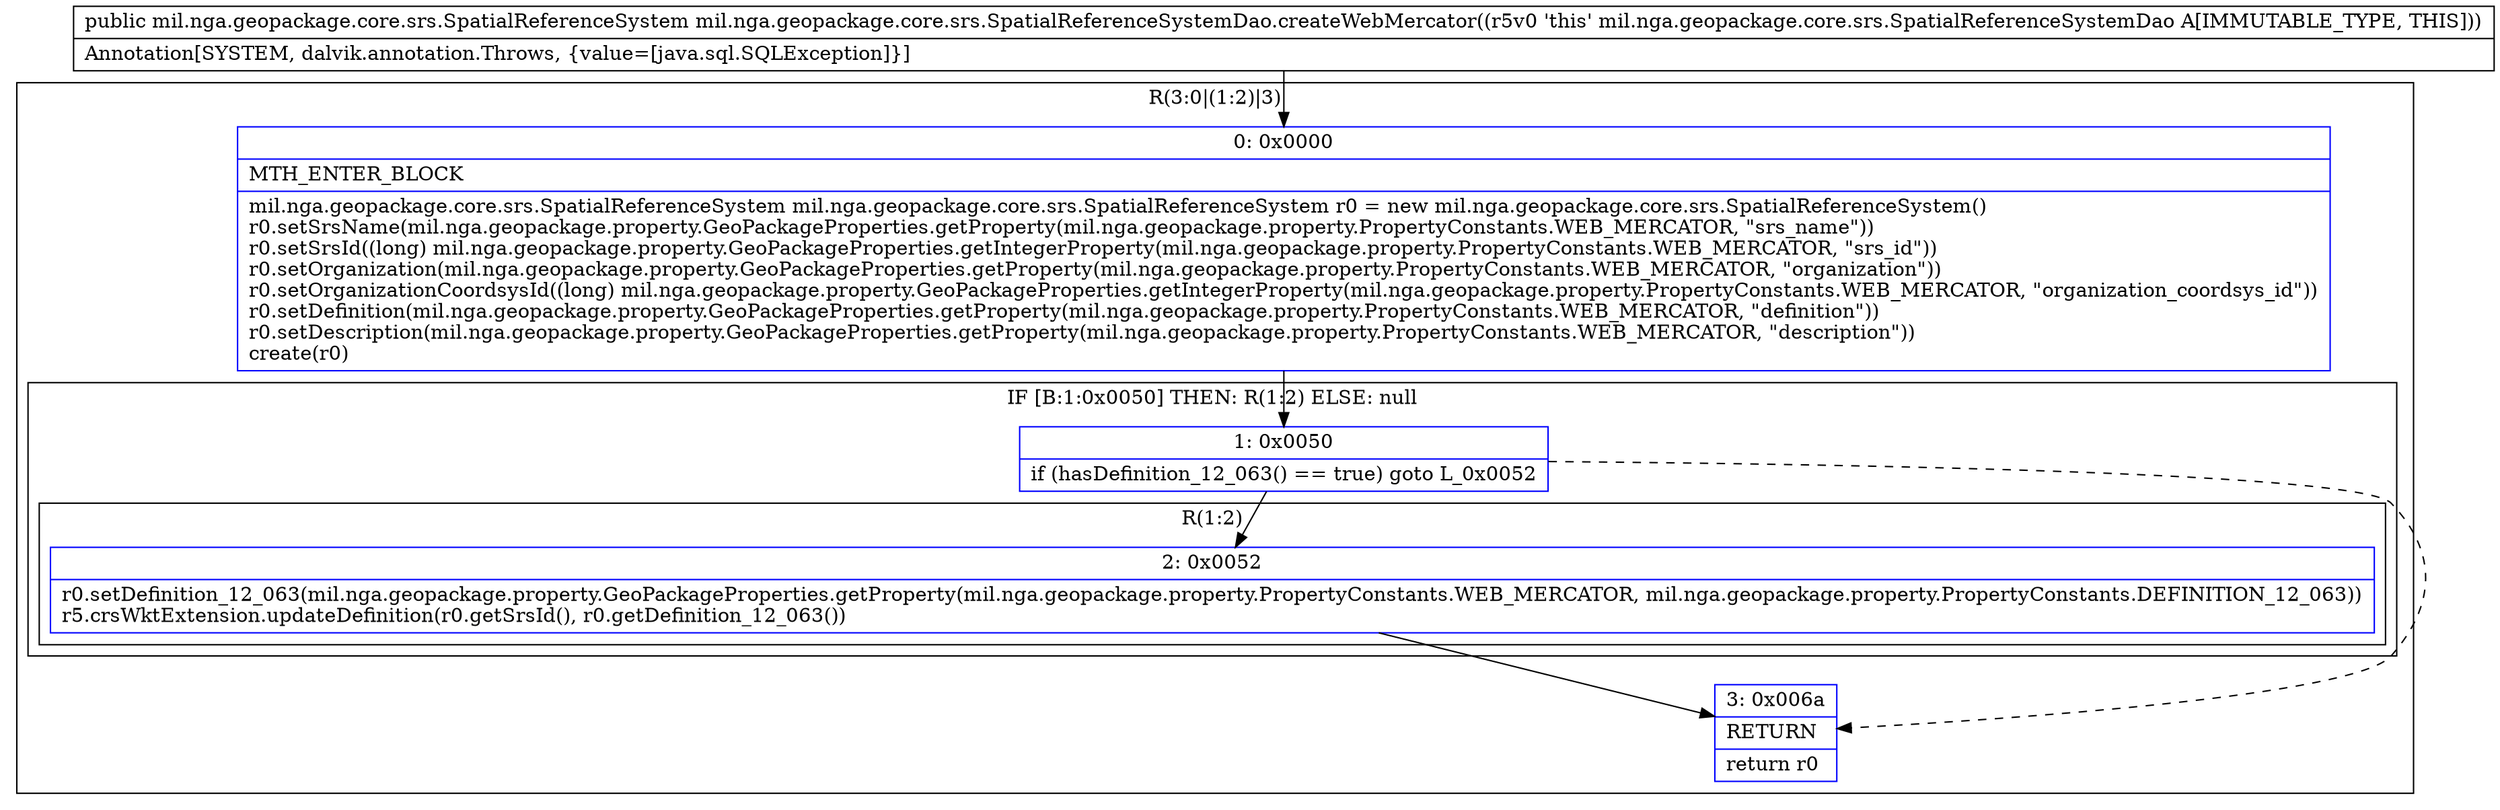 digraph "CFG formil.nga.geopackage.core.srs.SpatialReferenceSystemDao.createWebMercator()Lmil\/nga\/geopackage\/core\/srs\/SpatialReferenceSystem;" {
subgraph cluster_Region_1297883792 {
label = "R(3:0|(1:2)|3)";
node [shape=record,color=blue];
Node_0 [shape=record,label="{0\:\ 0x0000|MTH_ENTER_BLOCK\l|mil.nga.geopackage.core.srs.SpatialReferenceSystem mil.nga.geopackage.core.srs.SpatialReferenceSystem r0 = new mil.nga.geopackage.core.srs.SpatialReferenceSystem()\lr0.setSrsName(mil.nga.geopackage.property.GeoPackageProperties.getProperty(mil.nga.geopackage.property.PropertyConstants.WEB_MERCATOR, \"srs_name\"))\lr0.setSrsId((long) mil.nga.geopackage.property.GeoPackageProperties.getIntegerProperty(mil.nga.geopackage.property.PropertyConstants.WEB_MERCATOR, \"srs_id\"))\lr0.setOrganization(mil.nga.geopackage.property.GeoPackageProperties.getProperty(mil.nga.geopackage.property.PropertyConstants.WEB_MERCATOR, \"organization\"))\lr0.setOrganizationCoordsysId((long) mil.nga.geopackage.property.GeoPackageProperties.getIntegerProperty(mil.nga.geopackage.property.PropertyConstants.WEB_MERCATOR, \"organization_coordsys_id\"))\lr0.setDefinition(mil.nga.geopackage.property.GeoPackageProperties.getProperty(mil.nga.geopackage.property.PropertyConstants.WEB_MERCATOR, \"definition\"))\lr0.setDescription(mil.nga.geopackage.property.GeoPackageProperties.getProperty(mil.nga.geopackage.property.PropertyConstants.WEB_MERCATOR, \"description\"))\lcreate(r0)\l}"];
subgraph cluster_IfRegion_999598067 {
label = "IF [B:1:0x0050] THEN: R(1:2) ELSE: null";
node [shape=record,color=blue];
Node_1 [shape=record,label="{1\:\ 0x0050|if (hasDefinition_12_063() == true) goto L_0x0052\l}"];
subgraph cluster_Region_1428589957 {
label = "R(1:2)";
node [shape=record,color=blue];
Node_2 [shape=record,label="{2\:\ 0x0052|r0.setDefinition_12_063(mil.nga.geopackage.property.GeoPackageProperties.getProperty(mil.nga.geopackage.property.PropertyConstants.WEB_MERCATOR, mil.nga.geopackage.property.PropertyConstants.DEFINITION_12_063))\lr5.crsWktExtension.updateDefinition(r0.getSrsId(), r0.getDefinition_12_063())\l}"];
}
}
Node_3 [shape=record,label="{3\:\ 0x006a|RETURN\l|return r0\l}"];
}
MethodNode[shape=record,label="{public mil.nga.geopackage.core.srs.SpatialReferenceSystem mil.nga.geopackage.core.srs.SpatialReferenceSystemDao.createWebMercator((r5v0 'this' mil.nga.geopackage.core.srs.SpatialReferenceSystemDao A[IMMUTABLE_TYPE, THIS]))  | Annotation[SYSTEM, dalvik.annotation.Throws, \{value=[java.sql.SQLException]\}]\l}"];
MethodNode -> Node_0;
Node_0 -> Node_1;
Node_1 -> Node_2;
Node_1 -> Node_3[style=dashed];
Node_2 -> Node_3;
}

